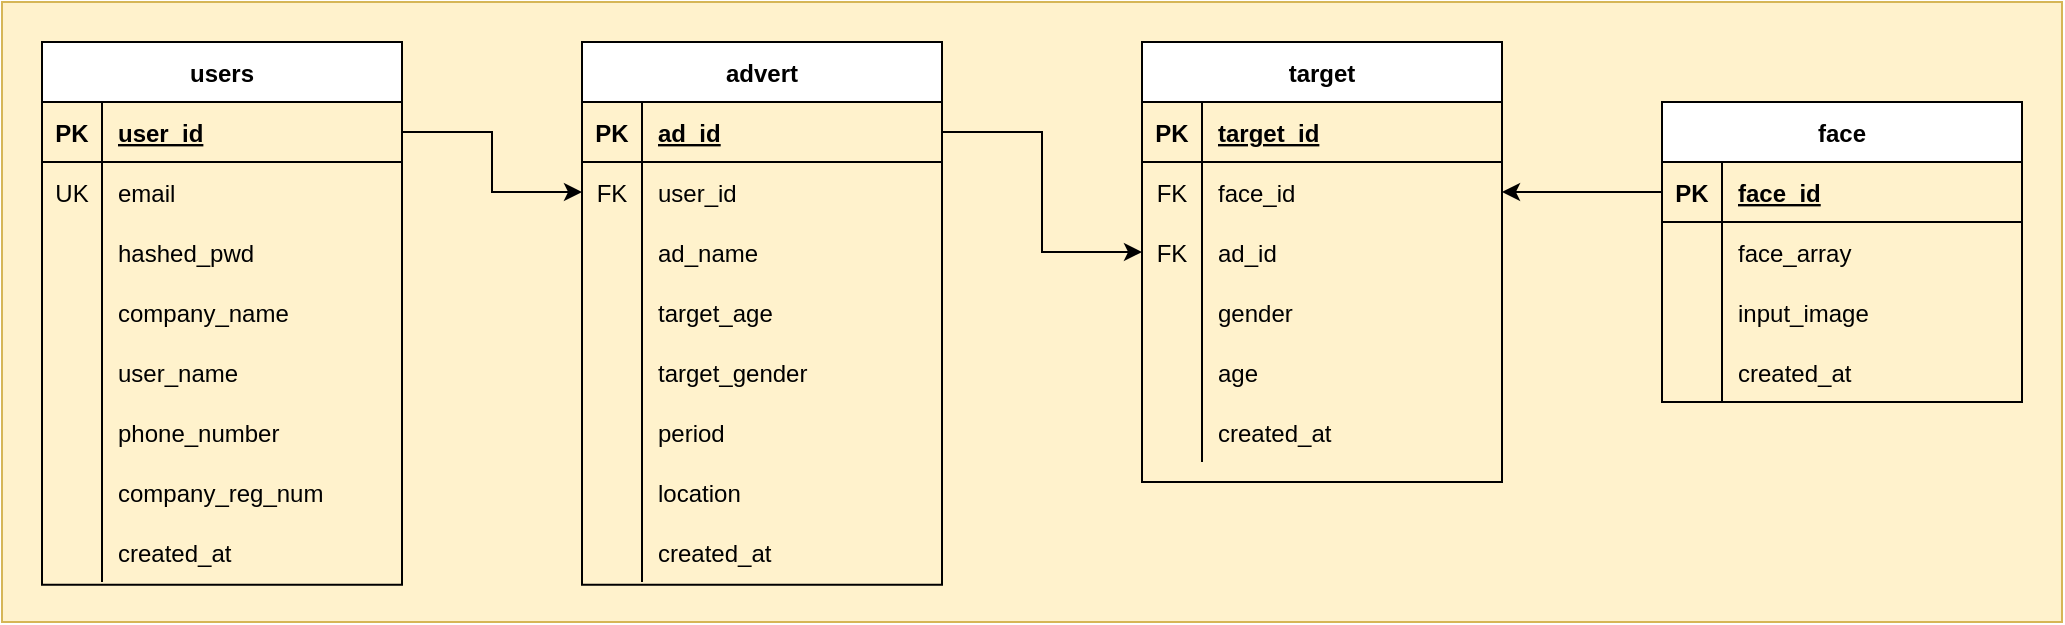 <mxfile version="14.6.13" type="github">
  <diagram id="CZwCJWjIGZkeecl9-mj0" name="Page-1">
    <mxGraphModel dx="1038" dy="548" grid="1" gridSize="10" guides="1" tooltips="1" connect="1" arrows="1" fold="1" page="1" pageScale="1" pageWidth="827" pageHeight="1169" math="0" shadow="0">
      <root>
        <mxCell id="0" />
        <mxCell id="1" parent="0" />
        <mxCell id="NJtlNxaF3tOFsgez7ipK-1" value="" style="rounded=0;whiteSpace=wrap;html=1;fillColor=#fff2cc;strokeColor=#d6b656;" vertex="1" parent="1">
          <mxGeometry x="10" y="80" width="1030" height="310" as="geometry" />
        </mxCell>
        <mxCell id="2TvHNsEaV7L20eKVPBK6-1" value="users" style="shape=table;startSize=30;container=1;collapsible=1;childLayout=tableLayout;fixedRows=1;rowLines=0;fontStyle=1;align=center;resizeLast=1;" parent="1" vertex="1">
          <mxGeometry x="30" y="100" width="180" height="271.43" as="geometry" />
        </mxCell>
        <mxCell id="2TvHNsEaV7L20eKVPBK6-2" value="" style="shape=partialRectangle;collapsible=0;dropTarget=0;pointerEvents=0;fillColor=none;top=0;left=0;bottom=1;right=0;points=[[0,0.5],[1,0.5]];portConstraint=eastwest;" parent="2TvHNsEaV7L20eKVPBK6-1" vertex="1">
          <mxGeometry y="30" width="180" height="30" as="geometry" />
        </mxCell>
        <mxCell id="2TvHNsEaV7L20eKVPBK6-3" value="PK" style="shape=partialRectangle;connectable=0;fillColor=none;top=0;left=0;bottom=0;right=0;fontStyle=1;overflow=hidden;" parent="2TvHNsEaV7L20eKVPBK6-2" vertex="1">
          <mxGeometry width="30" height="30" as="geometry" />
        </mxCell>
        <mxCell id="2TvHNsEaV7L20eKVPBK6-4" value="user_id" style="shape=partialRectangle;connectable=0;fillColor=none;top=0;left=0;bottom=0;right=0;align=left;spacingLeft=6;fontStyle=5;overflow=hidden;" parent="2TvHNsEaV7L20eKVPBK6-2" vertex="1">
          <mxGeometry x="30" width="150" height="30" as="geometry" />
        </mxCell>
        <mxCell id="2TvHNsEaV7L20eKVPBK6-5" value="" style="shape=partialRectangle;collapsible=0;dropTarget=0;pointerEvents=0;fillColor=none;top=0;left=0;bottom=0;right=0;points=[[0,0.5],[1,0.5]];portConstraint=eastwest;" parent="2TvHNsEaV7L20eKVPBK6-1" vertex="1">
          <mxGeometry y="60" width="180" height="30" as="geometry" />
        </mxCell>
        <mxCell id="2TvHNsEaV7L20eKVPBK6-6" value="UK" style="shape=partialRectangle;connectable=0;fillColor=none;top=0;left=0;bottom=0;right=0;editable=1;overflow=hidden;" parent="2TvHNsEaV7L20eKVPBK6-5" vertex="1">
          <mxGeometry width="30" height="30" as="geometry" />
        </mxCell>
        <mxCell id="2TvHNsEaV7L20eKVPBK6-7" value="email" style="shape=partialRectangle;connectable=0;fillColor=none;top=0;left=0;bottom=0;right=0;align=left;spacingLeft=6;overflow=hidden;" parent="2TvHNsEaV7L20eKVPBK6-5" vertex="1">
          <mxGeometry x="30" width="150" height="30" as="geometry" />
        </mxCell>
        <mxCell id="2TvHNsEaV7L20eKVPBK6-8" value="" style="shape=partialRectangle;collapsible=0;dropTarget=0;pointerEvents=0;fillColor=none;top=0;left=0;bottom=0;right=0;points=[[0,0.5],[1,0.5]];portConstraint=eastwest;" parent="2TvHNsEaV7L20eKVPBK6-1" vertex="1">
          <mxGeometry y="90" width="180" height="30" as="geometry" />
        </mxCell>
        <mxCell id="2TvHNsEaV7L20eKVPBK6-9" value="" style="shape=partialRectangle;connectable=0;fillColor=none;top=0;left=0;bottom=0;right=0;editable=1;overflow=hidden;" parent="2TvHNsEaV7L20eKVPBK6-8" vertex="1">
          <mxGeometry width="30" height="30" as="geometry" />
        </mxCell>
        <mxCell id="2TvHNsEaV7L20eKVPBK6-10" value="hashed_pwd" style="shape=partialRectangle;connectable=0;fillColor=none;top=0;left=0;bottom=0;right=0;align=left;spacingLeft=6;overflow=hidden;" parent="2TvHNsEaV7L20eKVPBK6-8" vertex="1">
          <mxGeometry x="30" width="150" height="30" as="geometry" />
        </mxCell>
        <mxCell id="2TvHNsEaV7L20eKVPBK6-11" value="" style="shape=partialRectangle;collapsible=0;dropTarget=0;pointerEvents=0;fillColor=none;top=0;left=0;bottom=0;right=0;points=[[0,0.5],[1,0.5]];portConstraint=eastwest;" parent="2TvHNsEaV7L20eKVPBK6-1" vertex="1">
          <mxGeometry y="120" width="180" height="30" as="geometry" />
        </mxCell>
        <mxCell id="2TvHNsEaV7L20eKVPBK6-12" value="" style="shape=partialRectangle;connectable=0;fillColor=none;top=0;left=0;bottom=0;right=0;editable=1;overflow=hidden;" parent="2TvHNsEaV7L20eKVPBK6-11" vertex="1">
          <mxGeometry width="30" height="30" as="geometry" />
        </mxCell>
        <mxCell id="2TvHNsEaV7L20eKVPBK6-13" value="company_name" style="shape=partialRectangle;connectable=0;fillColor=none;top=0;left=0;bottom=0;right=0;align=left;spacingLeft=6;overflow=hidden;" parent="2TvHNsEaV7L20eKVPBK6-11" vertex="1">
          <mxGeometry x="30" width="150" height="30" as="geometry" />
        </mxCell>
        <mxCell id="2TvHNsEaV7L20eKVPBK6-14" value="" style="shape=partialRectangle;collapsible=0;dropTarget=0;pointerEvents=0;fillColor=none;top=0;left=0;bottom=0;right=0;points=[[0,0.5],[1,0.5]];portConstraint=eastwest;" parent="2TvHNsEaV7L20eKVPBK6-1" vertex="1">
          <mxGeometry y="150" width="180" height="30" as="geometry" />
        </mxCell>
        <mxCell id="2TvHNsEaV7L20eKVPBK6-15" value="" style="shape=partialRectangle;connectable=0;fillColor=none;top=0;left=0;bottom=0;right=0;editable=1;overflow=hidden;" parent="2TvHNsEaV7L20eKVPBK6-14" vertex="1">
          <mxGeometry width="30" height="30" as="geometry" />
        </mxCell>
        <mxCell id="2TvHNsEaV7L20eKVPBK6-16" value="user_name" style="shape=partialRectangle;connectable=0;fillColor=none;top=0;left=0;bottom=0;right=0;align=left;spacingLeft=6;overflow=hidden;" parent="2TvHNsEaV7L20eKVPBK6-14" vertex="1">
          <mxGeometry x="30" width="150" height="30" as="geometry" />
        </mxCell>
        <mxCell id="2TvHNsEaV7L20eKVPBK6-17" value="" style="shape=partialRectangle;collapsible=0;dropTarget=0;pointerEvents=0;fillColor=none;top=0;left=0;bottom=0;right=0;points=[[0,0.5],[1,0.5]];portConstraint=eastwest;" parent="2TvHNsEaV7L20eKVPBK6-1" vertex="1">
          <mxGeometry y="180" width="180" height="30" as="geometry" />
        </mxCell>
        <mxCell id="2TvHNsEaV7L20eKVPBK6-18" value="" style="shape=partialRectangle;connectable=0;fillColor=none;top=0;left=0;bottom=0;right=0;editable=1;overflow=hidden;" parent="2TvHNsEaV7L20eKVPBK6-17" vertex="1">
          <mxGeometry width="30" height="30" as="geometry" />
        </mxCell>
        <mxCell id="2TvHNsEaV7L20eKVPBK6-19" value="phone_number" style="shape=partialRectangle;connectable=0;fillColor=none;top=0;left=0;bottom=0;right=0;align=left;spacingLeft=6;overflow=hidden;" parent="2TvHNsEaV7L20eKVPBK6-17" vertex="1">
          <mxGeometry x="30" width="150" height="30" as="geometry" />
        </mxCell>
        <mxCell id="2TvHNsEaV7L20eKVPBK6-20" value="" style="shape=partialRectangle;collapsible=0;dropTarget=0;pointerEvents=0;fillColor=none;top=0;left=0;bottom=0;right=0;points=[[0,0.5],[1,0.5]];portConstraint=eastwest;" parent="2TvHNsEaV7L20eKVPBK6-1" vertex="1">
          <mxGeometry y="210" width="180" height="30" as="geometry" />
        </mxCell>
        <mxCell id="2TvHNsEaV7L20eKVPBK6-21" value="" style="shape=partialRectangle;connectable=0;fillColor=none;top=0;left=0;bottom=0;right=0;editable=1;overflow=hidden;" parent="2TvHNsEaV7L20eKVPBK6-20" vertex="1">
          <mxGeometry width="30" height="30" as="geometry" />
        </mxCell>
        <mxCell id="2TvHNsEaV7L20eKVPBK6-22" value="company_reg_num" style="shape=partialRectangle;connectable=0;fillColor=none;top=0;left=0;bottom=0;right=0;align=left;spacingLeft=6;overflow=hidden;" parent="2TvHNsEaV7L20eKVPBK6-20" vertex="1">
          <mxGeometry x="30" width="150" height="30" as="geometry" />
        </mxCell>
        <mxCell id="2TvHNsEaV7L20eKVPBK6-23" value="" style="shape=partialRectangle;collapsible=0;dropTarget=0;pointerEvents=0;fillColor=none;top=0;left=0;bottom=0;right=0;points=[[0,0.5],[1,0.5]];portConstraint=eastwest;" parent="2TvHNsEaV7L20eKVPBK6-1" vertex="1">
          <mxGeometry y="240" width="180" height="30" as="geometry" />
        </mxCell>
        <mxCell id="2TvHNsEaV7L20eKVPBK6-24" value="" style="shape=partialRectangle;connectable=0;fillColor=none;top=0;left=0;bottom=0;right=0;editable=1;overflow=hidden;" parent="2TvHNsEaV7L20eKVPBK6-23" vertex="1">
          <mxGeometry width="30" height="30" as="geometry" />
        </mxCell>
        <mxCell id="2TvHNsEaV7L20eKVPBK6-25" value="created_at" style="shape=partialRectangle;connectable=0;fillColor=none;top=0;left=0;bottom=0;right=0;align=left;spacingLeft=6;overflow=hidden;" parent="2TvHNsEaV7L20eKVPBK6-23" vertex="1">
          <mxGeometry x="30" width="150" height="30" as="geometry" />
        </mxCell>
        <mxCell id="2TvHNsEaV7L20eKVPBK6-26" value="advert" style="shape=table;startSize=30;container=1;collapsible=1;childLayout=tableLayout;fixedRows=1;rowLines=0;fontStyle=1;align=center;resizeLast=1;" parent="1" vertex="1">
          <mxGeometry x="300" y="100" width="180" height="271.43" as="geometry" />
        </mxCell>
        <mxCell id="2TvHNsEaV7L20eKVPBK6-27" value="" style="shape=partialRectangle;collapsible=0;dropTarget=0;pointerEvents=0;fillColor=none;top=0;left=0;bottom=1;right=0;points=[[0,0.5],[1,0.5]];portConstraint=eastwest;" parent="2TvHNsEaV7L20eKVPBK6-26" vertex="1">
          <mxGeometry y="30" width="180" height="30" as="geometry" />
        </mxCell>
        <mxCell id="2TvHNsEaV7L20eKVPBK6-28" value="PK" style="shape=partialRectangle;connectable=0;fillColor=none;top=0;left=0;bottom=0;right=0;fontStyle=1;overflow=hidden;" parent="2TvHNsEaV7L20eKVPBK6-27" vertex="1">
          <mxGeometry width="30" height="30" as="geometry" />
        </mxCell>
        <mxCell id="2TvHNsEaV7L20eKVPBK6-29" value="ad_id" style="shape=partialRectangle;connectable=0;fillColor=none;top=0;left=0;bottom=0;right=0;align=left;spacingLeft=6;fontStyle=5;overflow=hidden;" parent="2TvHNsEaV7L20eKVPBK6-27" vertex="1">
          <mxGeometry x="30" width="150" height="30" as="geometry" />
        </mxCell>
        <mxCell id="2TvHNsEaV7L20eKVPBK6-30" value="" style="shape=partialRectangle;collapsible=0;dropTarget=0;pointerEvents=0;fillColor=none;top=0;left=0;bottom=0;right=0;points=[[0,0.5],[1,0.5]];portConstraint=eastwest;" parent="2TvHNsEaV7L20eKVPBK6-26" vertex="1">
          <mxGeometry y="60" width="180" height="30" as="geometry" />
        </mxCell>
        <mxCell id="2TvHNsEaV7L20eKVPBK6-31" value="FK" style="shape=partialRectangle;connectable=0;fillColor=none;top=0;left=0;bottom=0;right=0;editable=1;overflow=hidden;" parent="2TvHNsEaV7L20eKVPBK6-30" vertex="1">
          <mxGeometry width="30" height="30" as="geometry" />
        </mxCell>
        <mxCell id="2TvHNsEaV7L20eKVPBK6-32" value="user_id" style="shape=partialRectangle;connectable=0;fillColor=none;top=0;left=0;bottom=0;right=0;align=left;spacingLeft=6;overflow=hidden;" parent="2TvHNsEaV7L20eKVPBK6-30" vertex="1">
          <mxGeometry x="30" width="150" height="30" as="geometry" />
        </mxCell>
        <mxCell id="2TvHNsEaV7L20eKVPBK6-33" value="" style="shape=partialRectangle;collapsible=0;dropTarget=0;pointerEvents=0;fillColor=none;top=0;left=0;bottom=0;right=0;points=[[0,0.5],[1,0.5]];portConstraint=eastwest;" parent="2TvHNsEaV7L20eKVPBK6-26" vertex="1">
          <mxGeometry y="90" width="180" height="30" as="geometry" />
        </mxCell>
        <mxCell id="2TvHNsEaV7L20eKVPBK6-34" value="" style="shape=partialRectangle;connectable=0;fillColor=none;top=0;left=0;bottom=0;right=0;editable=1;overflow=hidden;" parent="2TvHNsEaV7L20eKVPBK6-33" vertex="1">
          <mxGeometry width="30" height="30" as="geometry" />
        </mxCell>
        <mxCell id="2TvHNsEaV7L20eKVPBK6-35" value="ad_name" style="shape=partialRectangle;connectable=0;fillColor=none;top=0;left=0;bottom=0;right=0;align=left;spacingLeft=6;overflow=hidden;" parent="2TvHNsEaV7L20eKVPBK6-33" vertex="1">
          <mxGeometry x="30" width="150" height="30" as="geometry" />
        </mxCell>
        <mxCell id="2TvHNsEaV7L20eKVPBK6-36" value="" style="shape=partialRectangle;collapsible=0;dropTarget=0;pointerEvents=0;fillColor=none;top=0;left=0;bottom=0;right=0;points=[[0,0.5],[1,0.5]];portConstraint=eastwest;" parent="2TvHNsEaV7L20eKVPBK6-26" vertex="1">
          <mxGeometry y="120" width="180" height="30" as="geometry" />
        </mxCell>
        <mxCell id="2TvHNsEaV7L20eKVPBK6-37" value="" style="shape=partialRectangle;connectable=0;fillColor=none;top=0;left=0;bottom=0;right=0;editable=1;overflow=hidden;" parent="2TvHNsEaV7L20eKVPBK6-36" vertex="1">
          <mxGeometry width="30" height="30" as="geometry" />
        </mxCell>
        <mxCell id="2TvHNsEaV7L20eKVPBK6-38" value="target_age" style="shape=partialRectangle;connectable=0;fillColor=none;top=0;left=0;bottom=0;right=0;align=left;spacingLeft=6;overflow=hidden;" parent="2TvHNsEaV7L20eKVPBK6-36" vertex="1">
          <mxGeometry x="30" width="150" height="30" as="geometry" />
        </mxCell>
        <mxCell id="2TvHNsEaV7L20eKVPBK6-39" value="" style="shape=partialRectangle;collapsible=0;dropTarget=0;pointerEvents=0;fillColor=none;top=0;left=0;bottom=0;right=0;points=[[0,0.5],[1,0.5]];portConstraint=eastwest;" parent="2TvHNsEaV7L20eKVPBK6-26" vertex="1">
          <mxGeometry y="150" width="180" height="30" as="geometry" />
        </mxCell>
        <mxCell id="2TvHNsEaV7L20eKVPBK6-40" value="" style="shape=partialRectangle;connectable=0;fillColor=none;top=0;left=0;bottom=0;right=0;editable=1;overflow=hidden;" parent="2TvHNsEaV7L20eKVPBK6-39" vertex="1">
          <mxGeometry width="30" height="30" as="geometry" />
        </mxCell>
        <mxCell id="2TvHNsEaV7L20eKVPBK6-41" value="target_gender" style="shape=partialRectangle;connectable=0;fillColor=none;top=0;left=0;bottom=0;right=0;align=left;spacingLeft=6;overflow=hidden;" parent="2TvHNsEaV7L20eKVPBK6-39" vertex="1">
          <mxGeometry x="30" width="150" height="30" as="geometry" />
        </mxCell>
        <mxCell id="2TvHNsEaV7L20eKVPBK6-42" value="" style="shape=partialRectangle;collapsible=0;dropTarget=0;pointerEvents=0;fillColor=none;top=0;left=0;bottom=0;right=0;points=[[0,0.5],[1,0.5]];portConstraint=eastwest;" parent="2TvHNsEaV7L20eKVPBK6-26" vertex="1">
          <mxGeometry y="180" width="180" height="30" as="geometry" />
        </mxCell>
        <mxCell id="2TvHNsEaV7L20eKVPBK6-43" value="" style="shape=partialRectangle;connectable=0;fillColor=none;top=0;left=0;bottom=0;right=0;editable=1;overflow=hidden;" parent="2TvHNsEaV7L20eKVPBK6-42" vertex="1">
          <mxGeometry width="30" height="30" as="geometry" />
        </mxCell>
        <mxCell id="2TvHNsEaV7L20eKVPBK6-44" value="period" style="shape=partialRectangle;connectable=0;fillColor=none;top=0;left=0;bottom=0;right=0;align=left;spacingLeft=6;overflow=hidden;" parent="2TvHNsEaV7L20eKVPBK6-42" vertex="1">
          <mxGeometry x="30" width="150" height="30" as="geometry" />
        </mxCell>
        <mxCell id="NJtlNxaF3tOFsgez7ipK-2" value="" style="shape=partialRectangle;collapsible=0;dropTarget=0;pointerEvents=0;fillColor=none;top=0;left=0;bottom=0;right=0;points=[[0,0.5],[1,0.5]];portConstraint=eastwest;" vertex="1" parent="2TvHNsEaV7L20eKVPBK6-26">
          <mxGeometry y="210" width="180" height="30" as="geometry" />
        </mxCell>
        <mxCell id="NJtlNxaF3tOFsgez7ipK-3" value="" style="shape=partialRectangle;connectable=0;fillColor=none;top=0;left=0;bottom=0;right=0;editable=1;overflow=hidden;" vertex="1" parent="NJtlNxaF3tOFsgez7ipK-2">
          <mxGeometry width="30" height="30" as="geometry" />
        </mxCell>
        <mxCell id="NJtlNxaF3tOFsgez7ipK-4" value="location" style="shape=partialRectangle;connectable=0;fillColor=none;top=0;left=0;bottom=0;right=0;align=left;spacingLeft=6;overflow=hidden;" vertex="1" parent="NJtlNxaF3tOFsgez7ipK-2">
          <mxGeometry x="30" width="150" height="30" as="geometry" />
        </mxCell>
        <mxCell id="2TvHNsEaV7L20eKVPBK6-45" value="" style="shape=partialRectangle;collapsible=0;dropTarget=0;pointerEvents=0;fillColor=none;top=0;left=0;bottom=0;right=0;points=[[0,0.5],[1,0.5]];portConstraint=eastwest;" parent="2TvHNsEaV7L20eKVPBK6-26" vertex="1">
          <mxGeometry y="240" width="180" height="30" as="geometry" />
        </mxCell>
        <mxCell id="2TvHNsEaV7L20eKVPBK6-46" value="" style="shape=partialRectangle;connectable=0;fillColor=none;top=0;left=0;bottom=0;right=0;editable=1;overflow=hidden;" parent="2TvHNsEaV7L20eKVPBK6-45" vertex="1">
          <mxGeometry width="30" height="30" as="geometry" />
        </mxCell>
        <mxCell id="2TvHNsEaV7L20eKVPBK6-47" value="created_at" style="shape=partialRectangle;connectable=0;fillColor=none;top=0;left=0;bottom=0;right=0;align=left;spacingLeft=6;overflow=hidden;" parent="2TvHNsEaV7L20eKVPBK6-45" vertex="1">
          <mxGeometry x="30" width="150" height="30" as="geometry" />
        </mxCell>
        <mxCell id="2TvHNsEaV7L20eKVPBK6-48" value="target" style="shape=table;startSize=30;container=1;collapsible=1;childLayout=tableLayout;fixedRows=1;rowLines=0;fontStyle=1;align=center;resizeLast=1;" parent="1" vertex="1">
          <mxGeometry x="580" y="100" width="180" height="220" as="geometry" />
        </mxCell>
        <mxCell id="2TvHNsEaV7L20eKVPBK6-49" value="" style="shape=partialRectangle;collapsible=0;dropTarget=0;pointerEvents=0;fillColor=none;top=0;left=0;bottom=1;right=0;points=[[0,0.5],[1,0.5]];portConstraint=eastwest;" parent="2TvHNsEaV7L20eKVPBK6-48" vertex="1">
          <mxGeometry y="30" width="180" height="30" as="geometry" />
        </mxCell>
        <mxCell id="2TvHNsEaV7L20eKVPBK6-50" value="PK" style="shape=partialRectangle;connectable=0;fillColor=none;top=0;left=0;bottom=0;right=0;fontStyle=1;overflow=hidden;" parent="2TvHNsEaV7L20eKVPBK6-49" vertex="1">
          <mxGeometry width="30" height="30" as="geometry" />
        </mxCell>
        <mxCell id="2TvHNsEaV7L20eKVPBK6-51" value="target_id" style="shape=partialRectangle;connectable=0;fillColor=none;top=0;left=0;bottom=0;right=0;align=left;spacingLeft=6;fontStyle=5;overflow=hidden;" parent="2TvHNsEaV7L20eKVPBK6-49" vertex="1">
          <mxGeometry x="30" width="150" height="30" as="geometry" />
        </mxCell>
        <mxCell id="2TvHNsEaV7L20eKVPBK6-52" value="" style="shape=partialRectangle;collapsible=0;dropTarget=0;pointerEvents=0;fillColor=none;top=0;left=0;bottom=0;right=0;points=[[0,0.5],[1,0.5]];portConstraint=eastwest;" parent="2TvHNsEaV7L20eKVPBK6-48" vertex="1">
          <mxGeometry y="60" width="180" height="30" as="geometry" />
        </mxCell>
        <mxCell id="2TvHNsEaV7L20eKVPBK6-53" value="FK" style="shape=partialRectangle;connectable=0;fillColor=none;top=0;left=0;bottom=0;right=0;editable=1;overflow=hidden;" parent="2TvHNsEaV7L20eKVPBK6-52" vertex="1">
          <mxGeometry width="30" height="30" as="geometry" />
        </mxCell>
        <mxCell id="2TvHNsEaV7L20eKVPBK6-54" value="face_id" style="shape=partialRectangle;connectable=0;fillColor=none;top=0;left=0;bottom=0;right=0;align=left;spacingLeft=6;overflow=hidden;" parent="2TvHNsEaV7L20eKVPBK6-52" vertex="1">
          <mxGeometry x="30" width="150" height="30" as="geometry" />
        </mxCell>
        <mxCell id="2TvHNsEaV7L20eKVPBK6-55" value="" style="shape=partialRectangle;collapsible=0;dropTarget=0;pointerEvents=0;fillColor=none;top=0;left=0;bottom=0;right=0;points=[[0,0.5],[1,0.5]];portConstraint=eastwest;" parent="2TvHNsEaV7L20eKVPBK6-48" vertex="1">
          <mxGeometry y="90" width="180" height="30" as="geometry" />
        </mxCell>
        <mxCell id="2TvHNsEaV7L20eKVPBK6-56" value="FK" style="shape=partialRectangle;connectable=0;fillColor=none;top=0;left=0;bottom=0;right=0;editable=1;overflow=hidden;" parent="2TvHNsEaV7L20eKVPBK6-55" vertex="1">
          <mxGeometry width="30" height="30" as="geometry" />
        </mxCell>
        <mxCell id="2TvHNsEaV7L20eKVPBK6-57" value="ad_id" style="shape=partialRectangle;connectable=0;fillColor=none;top=0;left=0;bottom=0;right=0;align=left;spacingLeft=6;overflow=hidden;" parent="2TvHNsEaV7L20eKVPBK6-55" vertex="1">
          <mxGeometry x="30" width="150" height="30" as="geometry" />
        </mxCell>
        <mxCell id="2TvHNsEaV7L20eKVPBK6-58" value="" style="shape=partialRectangle;collapsible=0;dropTarget=0;pointerEvents=0;fillColor=none;top=0;left=0;bottom=0;right=0;points=[[0,0.5],[1,0.5]];portConstraint=eastwest;" parent="2TvHNsEaV7L20eKVPBK6-48" vertex="1">
          <mxGeometry y="120" width="180" height="30" as="geometry" />
        </mxCell>
        <mxCell id="2TvHNsEaV7L20eKVPBK6-59" value="" style="shape=partialRectangle;connectable=0;fillColor=none;top=0;left=0;bottom=0;right=0;editable=1;overflow=hidden;" parent="2TvHNsEaV7L20eKVPBK6-58" vertex="1">
          <mxGeometry width="30" height="30" as="geometry" />
        </mxCell>
        <mxCell id="2TvHNsEaV7L20eKVPBK6-60" value="gender" style="shape=partialRectangle;connectable=0;fillColor=none;top=0;left=0;bottom=0;right=0;align=left;spacingLeft=6;overflow=hidden;" parent="2TvHNsEaV7L20eKVPBK6-58" vertex="1">
          <mxGeometry x="30" width="150" height="30" as="geometry" />
        </mxCell>
        <mxCell id="2TvHNsEaV7L20eKVPBK6-61" value="" style="shape=partialRectangle;collapsible=0;dropTarget=0;pointerEvents=0;fillColor=none;top=0;left=0;bottom=0;right=0;points=[[0,0.5],[1,0.5]];portConstraint=eastwest;" parent="2TvHNsEaV7L20eKVPBK6-48" vertex="1">
          <mxGeometry y="150" width="180" height="30" as="geometry" />
        </mxCell>
        <mxCell id="2TvHNsEaV7L20eKVPBK6-62" value="" style="shape=partialRectangle;connectable=0;fillColor=none;top=0;left=0;bottom=0;right=0;editable=1;overflow=hidden;" parent="2TvHNsEaV7L20eKVPBK6-61" vertex="1">
          <mxGeometry width="30" height="30" as="geometry" />
        </mxCell>
        <mxCell id="2TvHNsEaV7L20eKVPBK6-63" value="age" style="shape=partialRectangle;connectable=0;fillColor=none;top=0;left=0;bottom=0;right=0;align=left;spacingLeft=6;overflow=hidden;" parent="2TvHNsEaV7L20eKVPBK6-61" vertex="1">
          <mxGeometry x="30" width="150" height="30" as="geometry" />
        </mxCell>
        <mxCell id="2TvHNsEaV7L20eKVPBK6-64" value="" style="shape=partialRectangle;collapsible=0;dropTarget=0;pointerEvents=0;fillColor=none;top=0;left=0;bottom=0;right=0;points=[[0,0.5],[1,0.5]];portConstraint=eastwest;" parent="2TvHNsEaV7L20eKVPBK6-48" vertex="1">
          <mxGeometry y="180" width="180" height="30" as="geometry" />
        </mxCell>
        <mxCell id="2TvHNsEaV7L20eKVPBK6-65" value="" style="shape=partialRectangle;connectable=0;fillColor=none;top=0;left=0;bottom=0;right=0;editable=1;overflow=hidden;" parent="2TvHNsEaV7L20eKVPBK6-64" vertex="1">
          <mxGeometry width="30" height="30" as="geometry" />
        </mxCell>
        <mxCell id="2TvHNsEaV7L20eKVPBK6-66" value="created_at" style="shape=partialRectangle;connectable=0;fillColor=none;top=0;left=0;bottom=0;right=0;align=left;spacingLeft=6;overflow=hidden;" parent="2TvHNsEaV7L20eKVPBK6-64" vertex="1">
          <mxGeometry x="30" width="150" height="30" as="geometry" />
        </mxCell>
        <mxCell id="2TvHNsEaV7L20eKVPBK6-67" value="face" style="shape=table;startSize=30;container=1;collapsible=1;childLayout=tableLayout;fixedRows=1;rowLines=0;fontStyle=1;align=center;resizeLast=1;" parent="1" vertex="1">
          <mxGeometry x="840" y="130.002" width="180" height="150" as="geometry" />
        </mxCell>
        <mxCell id="2TvHNsEaV7L20eKVPBK6-68" value="" style="shape=partialRectangle;collapsible=0;dropTarget=0;pointerEvents=0;fillColor=none;top=0;left=0;bottom=1;right=0;points=[[0,0.5],[1,0.5]];portConstraint=eastwest;" parent="2TvHNsEaV7L20eKVPBK6-67" vertex="1">
          <mxGeometry y="30" width="180" height="30" as="geometry" />
        </mxCell>
        <mxCell id="2TvHNsEaV7L20eKVPBK6-69" value="PK" style="shape=partialRectangle;connectable=0;fillColor=none;top=0;left=0;bottom=0;right=0;fontStyle=1;overflow=hidden;" parent="2TvHNsEaV7L20eKVPBK6-68" vertex="1">
          <mxGeometry width="30" height="30" as="geometry" />
        </mxCell>
        <mxCell id="2TvHNsEaV7L20eKVPBK6-70" value="face_id" style="shape=partialRectangle;connectable=0;fillColor=none;top=0;left=0;bottom=0;right=0;align=left;spacingLeft=6;fontStyle=5;overflow=hidden;" parent="2TvHNsEaV7L20eKVPBK6-68" vertex="1">
          <mxGeometry x="30" width="150" height="30" as="geometry" />
        </mxCell>
        <mxCell id="2TvHNsEaV7L20eKVPBK6-71" value="" style="shape=partialRectangle;collapsible=0;dropTarget=0;pointerEvents=0;fillColor=none;top=0;left=0;bottom=0;right=0;points=[[0,0.5],[1,0.5]];portConstraint=eastwest;" parent="2TvHNsEaV7L20eKVPBK6-67" vertex="1">
          <mxGeometry y="60" width="180" height="30" as="geometry" />
        </mxCell>
        <mxCell id="2TvHNsEaV7L20eKVPBK6-72" value="" style="shape=partialRectangle;connectable=0;fillColor=none;top=0;left=0;bottom=0;right=0;editable=1;overflow=hidden;" parent="2TvHNsEaV7L20eKVPBK6-71" vertex="1">
          <mxGeometry width="30" height="30" as="geometry" />
        </mxCell>
        <mxCell id="2TvHNsEaV7L20eKVPBK6-73" value="face_array" style="shape=partialRectangle;connectable=0;fillColor=none;top=0;left=0;bottom=0;right=0;align=left;spacingLeft=6;overflow=hidden;" parent="2TvHNsEaV7L20eKVPBK6-71" vertex="1">
          <mxGeometry x="30" width="150" height="30" as="geometry" />
        </mxCell>
        <mxCell id="2TvHNsEaV7L20eKVPBK6-74" value="" style="shape=partialRectangle;collapsible=0;dropTarget=0;pointerEvents=0;fillColor=none;top=0;left=0;bottom=0;right=0;points=[[0,0.5],[1,0.5]];portConstraint=eastwest;" parent="2TvHNsEaV7L20eKVPBK6-67" vertex="1">
          <mxGeometry y="90" width="180" height="30" as="geometry" />
        </mxCell>
        <mxCell id="2TvHNsEaV7L20eKVPBK6-75" value="" style="shape=partialRectangle;connectable=0;fillColor=none;top=0;left=0;bottom=0;right=0;editable=1;overflow=hidden;" parent="2TvHNsEaV7L20eKVPBK6-74" vertex="1">
          <mxGeometry width="30" height="30" as="geometry" />
        </mxCell>
        <mxCell id="2TvHNsEaV7L20eKVPBK6-76" value="input_image" style="shape=partialRectangle;connectable=0;fillColor=none;top=0;left=0;bottom=0;right=0;align=left;spacingLeft=6;overflow=hidden;" parent="2TvHNsEaV7L20eKVPBK6-74" vertex="1">
          <mxGeometry x="30" width="150" height="30" as="geometry" />
        </mxCell>
        <mxCell id="2TvHNsEaV7L20eKVPBK6-77" value="" style="shape=partialRectangle;collapsible=0;dropTarget=0;pointerEvents=0;fillColor=none;top=0;left=0;bottom=0;right=0;points=[[0,0.5],[1,0.5]];portConstraint=eastwest;" parent="2TvHNsEaV7L20eKVPBK6-67" vertex="1">
          <mxGeometry y="120" width="180" height="30" as="geometry" />
        </mxCell>
        <mxCell id="2TvHNsEaV7L20eKVPBK6-78" value="" style="shape=partialRectangle;connectable=0;fillColor=none;top=0;left=0;bottom=0;right=0;editable=1;overflow=hidden;" parent="2TvHNsEaV7L20eKVPBK6-77" vertex="1">
          <mxGeometry width="30" height="30" as="geometry" />
        </mxCell>
        <mxCell id="2TvHNsEaV7L20eKVPBK6-79" value="created_at" style="shape=partialRectangle;connectable=0;fillColor=none;top=0;left=0;bottom=0;right=0;align=left;spacingLeft=6;overflow=hidden;" parent="2TvHNsEaV7L20eKVPBK6-77" vertex="1">
          <mxGeometry x="30" width="150" height="30" as="geometry" />
        </mxCell>
        <mxCell id="2TvHNsEaV7L20eKVPBK6-80" style="edgeStyle=orthogonalEdgeStyle;rounded=0;orthogonalLoop=1;jettySize=auto;html=1;entryX=1;entryY=0.5;entryDx=0;entryDy=0;" parent="1" source="2TvHNsEaV7L20eKVPBK6-68" target="2TvHNsEaV7L20eKVPBK6-52" edge="1">
          <mxGeometry relative="1" as="geometry" />
        </mxCell>
        <mxCell id="2TvHNsEaV7L20eKVPBK6-81" style="edgeStyle=orthogonalEdgeStyle;rounded=0;orthogonalLoop=1;jettySize=auto;html=1;entryX=0;entryY=0.5;entryDx=0;entryDy=0;" parent="1" source="2TvHNsEaV7L20eKVPBK6-27" target="2TvHNsEaV7L20eKVPBK6-55" edge="1">
          <mxGeometry relative="1" as="geometry" />
        </mxCell>
        <mxCell id="2TvHNsEaV7L20eKVPBK6-82" style="edgeStyle=orthogonalEdgeStyle;rounded=0;orthogonalLoop=1;jettySize=auto;html=1;entryX=0;entryY=0.5;entryDx=0;entryDy=0;" parent="1" source="2TvHNsEaV7L20eKVPBK6-2" target="2TvHNsEaV7L20eKVPBK6-30" edge="1">
          <mxGeometry relative="1" as="geometry" />
        </mxCell>
      </root>
    </mxGraphModel>
  </diagram>
</mxfile>
